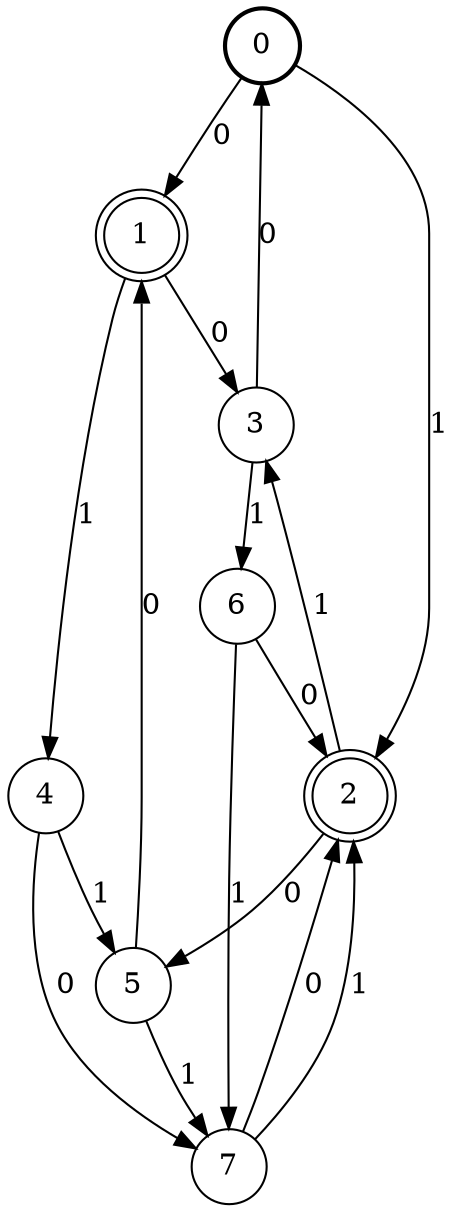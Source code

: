 digraph Automat {
    node [shape = circle];
    0 [style = "bold"];
    0 -> 1 [label = "0"];
    0 -> 2 [label = "1"];
    1 [peripheries=2]
    1 -> 3 [label = "0"];
    1 -> 4 [label = "1"];
    2 [peripheries=2]
    2 -> 5 [label = "0"];
    2 -> 3 [label = "1"];
    3 -> 0 [label = "0"];
    3 -> 6 [label = "1"];
    4 -> 7 [label = "0"];
    4 -> 5 [label = "1"];
    5 -> 1 [label = "0"];
    5 -> 7 [label = "1"];
    6 -> 2 [label = "0"];
    6 -> 7 [label = "1"];
    7 -> 2 [label = "0"];
    7 -> 2 [label = "1"];
}
